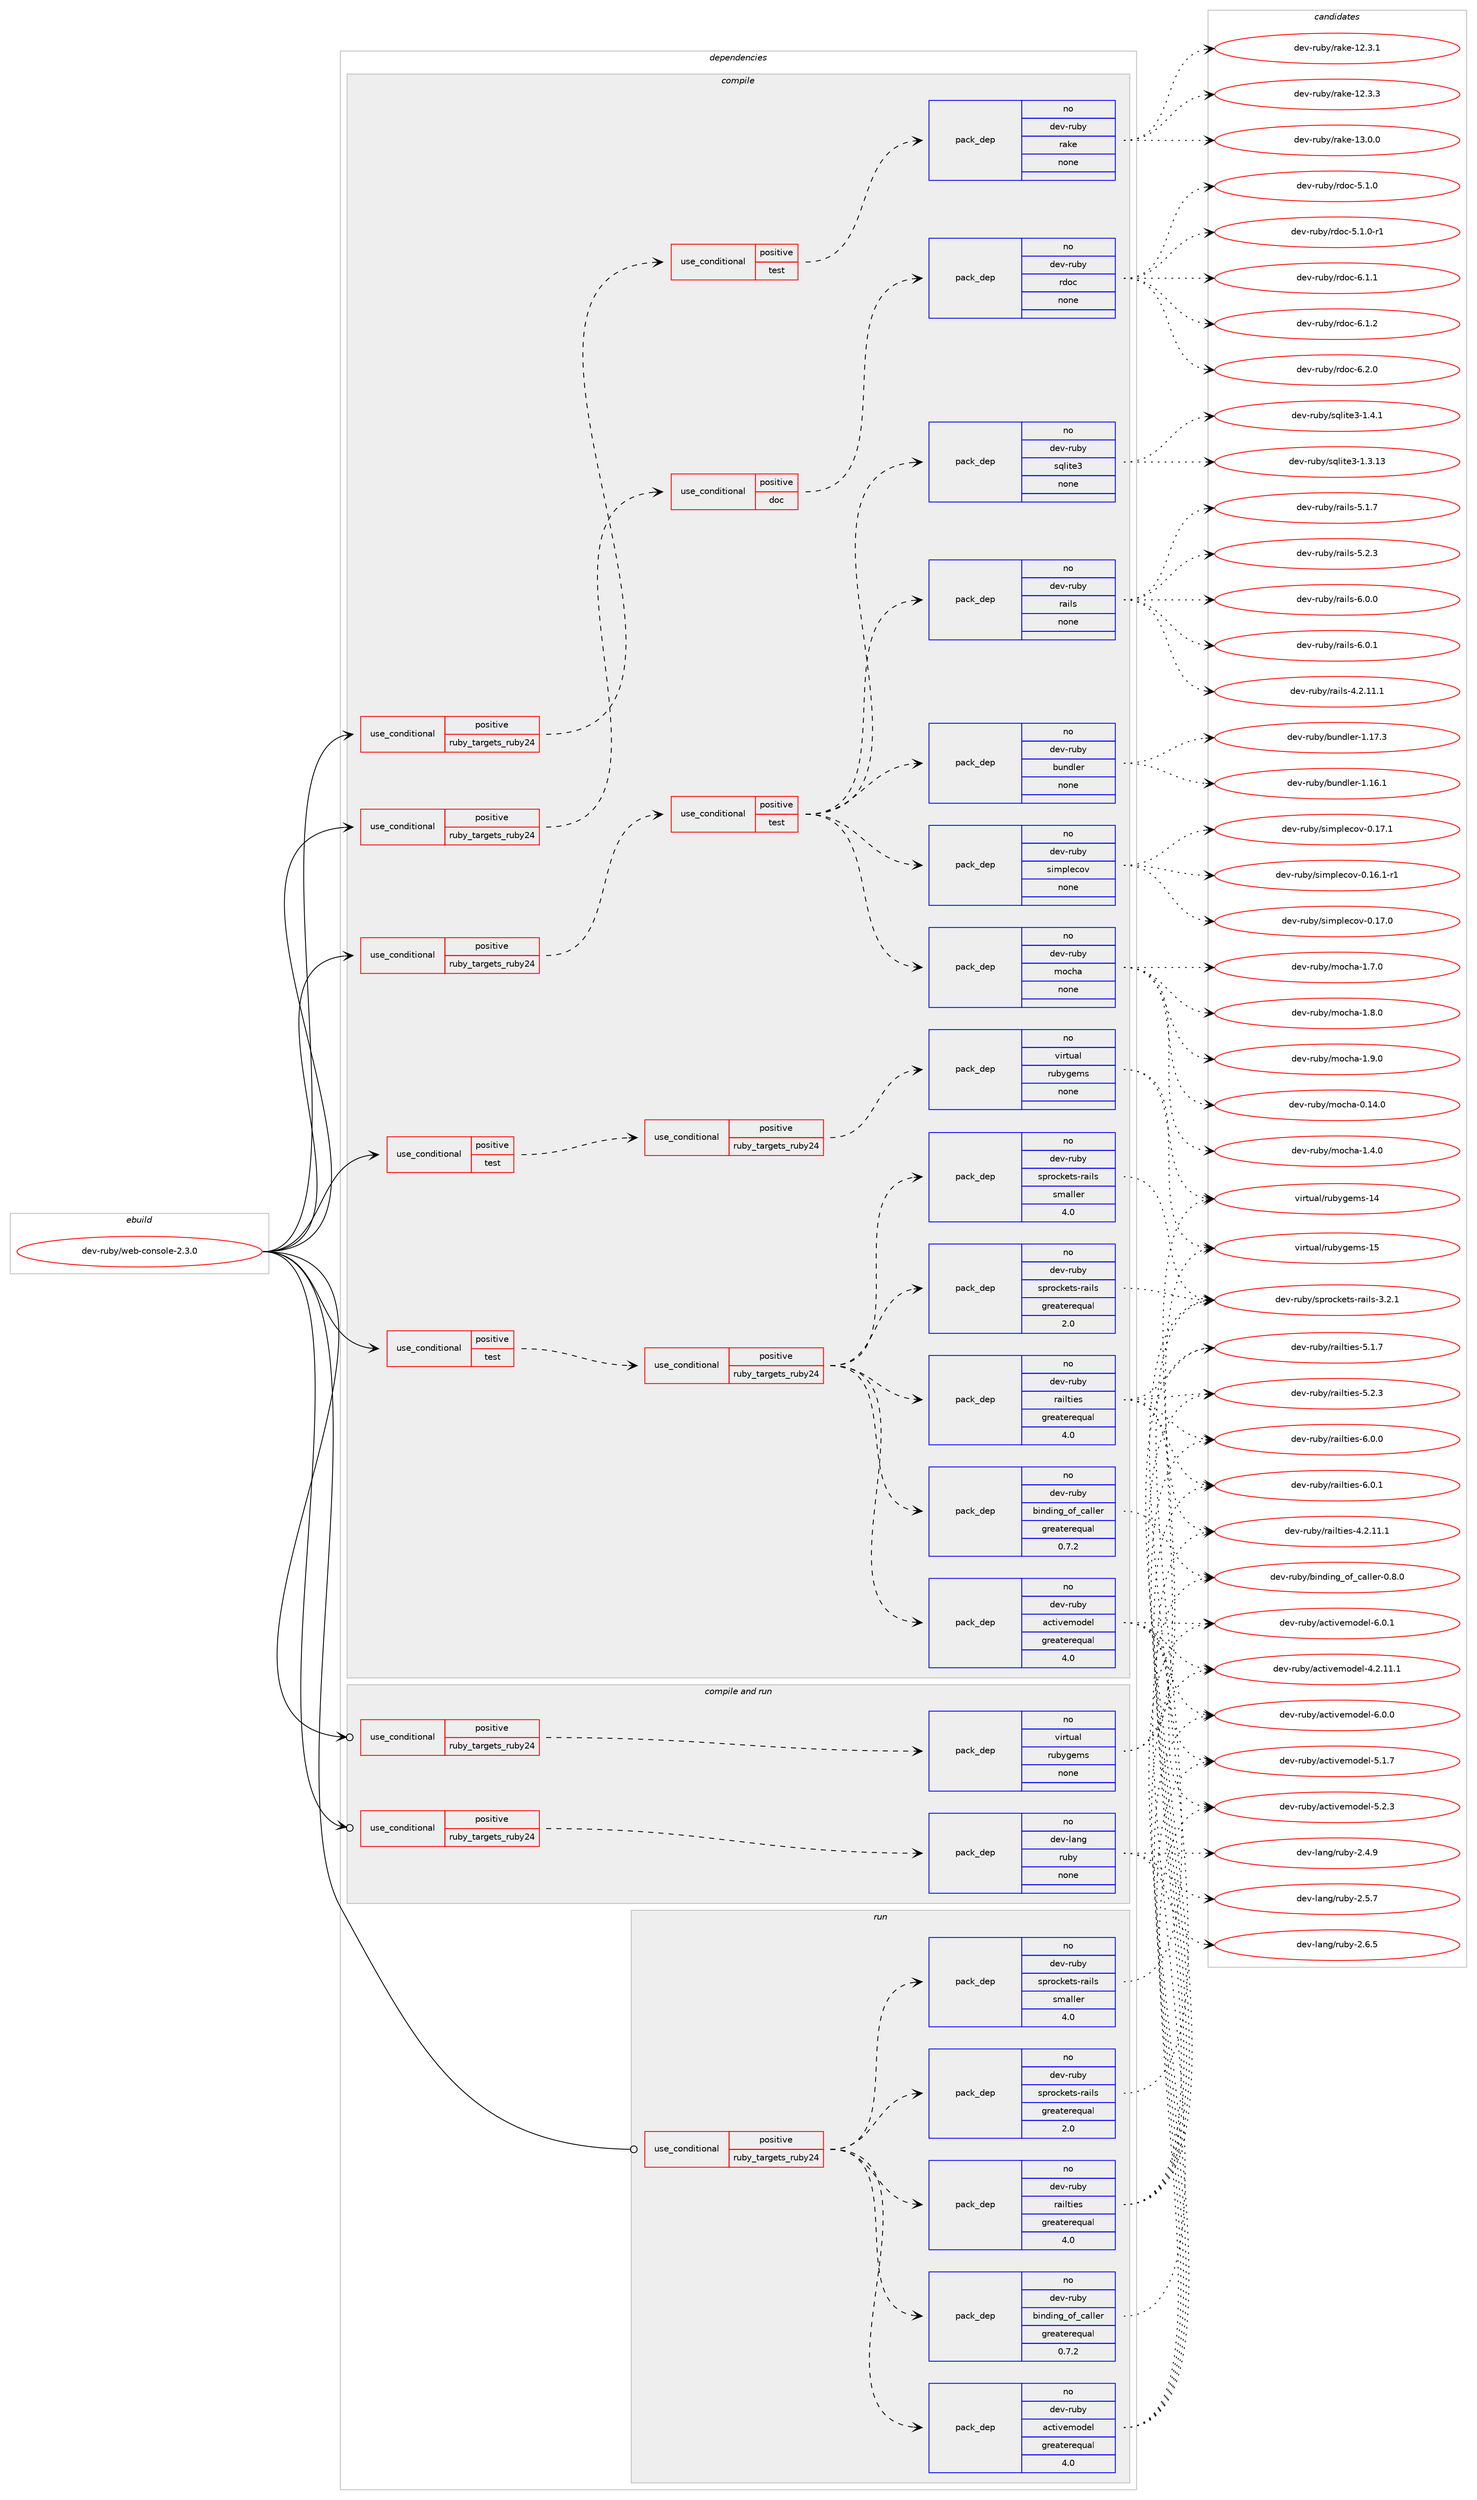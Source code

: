 digraph prolog {

# *************
# Graph options
# *************

newrank=true;
concentrate=true;
compound=true;
graph [rankdir=LR,fontname=Helvetica,fontsize=10,ranksep=1.5];#, ranksep=2.5, nodesep=0.2];
edge  [arrowhead=vee];
node  [fontname=Helvetica,fontsize=10];

# **********
# The ebuild
# **********

subgraph cluster_leftcol {
color=gray;
rank=same;
label=<<i>ebuild</i>>;
id [label="dev-ruby/web-console-2.3.0", color=red, width=4, href="../dev-ruby/web-console-2.3.0.svg"];
}

# ****************
# The dependencies
# ****************

subgraph cluster_midcol {
color=gray;
label=<<i>dependencies</i>>;
subgraph cluster_compile {
fillcolor="#eeeeee";
style=filled;
label=<<i>compile</i>>;
subgraph cond180898 {
dependency722211 [label=<<TABLE BORDER="0" CELLBORDER="1" CELLSPACING="0" CELLPADDING="4"><TR><TD ROWSPAN="3" CELLPADDING="10">use_conditional</TD></TR><TR><TD>positive</TD></TR><TR><TD>ruby_targets_ruby24</TD></TR></TABLE>>, shape=none, color=red];
subgraph cond180899 {
dependency722212 [label=<<TABLE BORDER="0" CELLBORDER="1" CELLSPACING="0" CELLPADDING="4"><TR><TD ROWSPAN="3" CELLPADDING="10">use_conditional</TD></TR><TR><TD>positive</TD></TR><TR><TD>doc</TD></TR></TABLE>>, shape=none, color=red];
subgraph pack529267 {
dependency722213 [label=<<TABLE BORDER="0" CELLBORDER="1" CELLSPACING="0" CELLPADDING="4" WIDTH="220"><TR><TD ROWSPAN="6" CELLPADDING="30">pack_dep</TD></TR><TR><TD WIDTH="110">no</TD></TR><TR><TD>dev-ruby</TD></TR><TR><TD>rdoc</TD></TR><TR><TD>none</TD></TR><TR><TD></TD></TR></TABLE>>, shape=none, color=blue];
}
dependency722212:e -> dependency722213:w [weight=20,style="dashed",arrowhead="vee"];
}
dependency722211:e -> dependency722212:w [weight=20,style="dashed",arrowhead="vee"];
}
id:e -> dependency722211:w [weight=20,style="solid",arrowhead="vee"];
subgraph cond180900 {
dependency722214 [label=<<TABLE BORDER="0" CELLBORDER="1" CELLSPACING="0" CELLPADDING="4"><TR><TD ROWSPAN="3" CELLPADDING="10">use_conditional</TD></TR><TR><TD>positive</TD></TR><TR><TD>ruby_targets_ruby24</TD></TR></TABLE>>, shape=none, color=red];
subgraph cond180901 {
dependency722215 [label=<<TABLE BORDER="0" CELLBORDER="1" CELLSPACING="0" CELLPADDING="4"><TR><TD ROWSPAN="3" CELLPADDING="10">use_conditional</TD></TR><TR><TD>positive</TD></TR><TR><TD>test</TD></TR></TABLE>>, shape=none, color=red];
subgraph pack529268 {
dependency722216 [label=<<TABLE BORDER="0" CELLBORDER="1" CELLSPACING="0" CELLPADDING="4" WIDTH="220"><TR><TD ROWSPAN="6" CELLPADDING="30">pack_dep</TD></TR><TR><TD WIDTH="110">no</TD></TR><TR><TD>dev-ruby</TD></TR><TR><TD>bundler</TD></TR><TR><TD>none</TD></TR><TR><TD></TD></TR></TABLE>>, shape=none, color=blue];
}
dependency722215:e -> dependency722216:w [weight=20,style="dashed",arrowhead="vee"];
subgraph pack529269 {
dependency722217 [label=<<TABLE BORDER="0" CELLBORDER="1" CELLSPACING="0" CELLPADDING="4" WIDTH="220"><TR><TD ROWSPAN="6" CELLPADDING="30">pack_dep</TD></TR><TR><TD WIDTH="110">no</TD></TR><TR><TD>dev-ruby</TD></TR><TR><TD>rails</TD></TR><TR><TD>none</TD></TR><TR><TD></TD></TR></TABLE>>, shape=none, color=blue];
}
dependency722215:e -> dependency722217:w [weight=20,style="dashed",arrowhead="vee"];
subgraph pack529270 {
dependency722218 [label=<<TABLE BORDER="0" CELLBORDER="1" CELLSPACING="0" CELLPADDING="4" WIDTH="220"><TR><TD ROWSPAN="6" CELLPADDING="30">pack_dep</TD></TR><TR><TD WIDTH="110">no</TD></TR><TR><TD>dev-ruby</TD></TR><TR><TD>sqlite3</TD></TR><TR><TD>none</TD></TR><TR><TD></TD></TR></TABLE>>, shape=none, color=blue];
}
dependency722215:e -> dependency722218:w [weight=20,style="dashed",arrowhead="vee"];
subgraph pack529271 {
dependency722219 [label=<<TABLE BORDER="0" CELLBORDER="1" CELLSPACING="0" CELLPADDING="4" WIDTH="220"><TR><TD ROWSPAN="6" CELLPADDING="30">pack_dep</TD></TR><TR><TD WIDTH="110">no</TD></TR><TR><TD>dev-ruby</TD></TR><TR><TD>mocha</TD></TR><TR><TD>none</TD></TR><TR><TD></TD></TR></TABLE>>, shape=none, color=blue];
}
dependency722215:e -> dependency722219:w [weight=20,style="dashed",arrowhead="vee"];
subgraph pack529272 {
dependency722220 [label=<<TABLE BORDER="0" CELLBORDER="1" CELLSPACING="0" CELLPADDING="4" WIDTH="220"><TR><TD ROWSPAN="6" CELLPADDING="30">pack_dep</TD></TR><TR><TD WIDTH="110">no</TD></TR><TR><TD>dev-ruby</TD></TR><TR><TD>simplecov</TD></TR><TR><TD>none</TD></TR><TR><TD></TD></TR></TABLE>>, shape=none, color=blue];
}
dependency722215:e -> dependency722220:w [weight=20,style="dashed",arrowhead="vee"];
}
dependency722214:e -> dependency722215:w [weight=20,style="dashed",arrowhead="vee"];
}
id:e -> dependency722214:w [weight=20,style="solid",arrowhead="vee"];
subgraph cond180902 {
dependency722221 [label=<<TABLE BORDER="0" CELLBORDER="1" CELLSPACING="0" CELLPADDING="4"><TR><TD ROWSPAN="3" CELLPADDING="10">use_conditional</TD></TR><TR><TD>positive</TD></TR><TR><TD>ruby_targets_ruby24</TD></TR></TABLE>>, shape=none, color=red];
subgraph cond180903 {
dependency722222 [label=<<TABLE BORDER="0" CELLBORDER="1" CELLSPACING="0" CELLPADDING="4"><TR><TD ROWSPAN="3" CELLPADDING="10">use_conditional</TD></TR><TR><TD>positive</TD></TR><TR><TD>test</TD></TR></TABLE>>, shape=none, color=red];
subgraph pack529273 {
dependency722223 [label=<<TABLE BORDER="0" CELLBORDER="1" CELLSPACING="0" CELLPADDING="4" WIDTH="220"><TR><TD ROWSPAN="6" CELLPADDING="30">pack_dep</TD></TR><TR><TD WIDTH="110">no</TD></TR><TR><TD>dev-ruby</TD></TR><TR><TD>rake</TD></TR><TR><TD>none</TD></TR><TR><TD></TD></TR></TABLE>>, shape=none, color=blue];
}
dependency722222:e -> dependency722223:w [weight=20,style="dashed",arrowhead="vee"];
}
dependency722221:e -> dependency722222:w [weight=20,style="dashed",arrowhead="vee"];
}
id:e -> dependency722221:w [weight=20,style="solid",arrowhead="vee"];
subgraph cond180904 {
dependency722224 [label=<<TABLE BORDER="0" CELLBORDER="1" CELLSPACING="0" CELLPADDING="4"><TR><TD ROWSPAN="3" CELLPADDING="10">use_conditional</TD></TR><TR><TD>positive</TD></TR><TR><TD>test</TD></TR></TABLE>>, shape=none, color=red];
subgraph cond180905 {
dependency722225 [label=<<TABLE BORDER="0" CELLBORDER="1" CELLSPACING="0" CELLPADDING="4"><TR><TD ROWSPAN="3" CELLPADDING="10">use_conditional</TD></TR><TR><TD>positive</TD></TR><TR><TD>ruby_targets_ruby24</TD></TR></TABLE>>, shape=none, color=red];
subgraph pack529274 {
dependency722226 [label=<<TABLE BORDER="0" CELLBORDER="1" CELLSPACING="0" CELLPADDING="4" WIDTH="220"><TR><TD ROWSPAN="6" CELLPADDING="30">pack_dep</TD></TR><TR><TD WIDTH="110">no</TD></TR><TR><TD>dev-ruby</TD></TR><TR><TD>activemodel</TD></TR><TR><TD>greaterequal</TD></TR><TR><TD>4.0</TD></TR></TABLE>>, shape=none, color=blue];
}
dependency722225:e -> dependency722226:w [weight=20,style="dashed",arrowhead="vee"];
subgraph pack529275 {
dependency722227 [label=<<TABLE BORDER="0" CELLBORDER="1" CELLSPACING="0" CELLPADDING="4" WIDTH="220"><TR><TD ROWSPAN="6" CELLPADDING="30">pack_dep</TD></TR><TR><TD WIDTH="110">no</TD></TR><TR><TD>dev-ruby</TD></TR><TR><TD>binding_of_caller</TD></TR><TR><TD>greaterequal</TD></TR><TR><TD>0.7.2</TD></TR></TABLE>>, shape=none, color=blue];
}
dependency722225:e -> dependency722227:w [weight=20,style="dashed",arrowhead="vee"];
subgraph pack529276 {
dependency722228 [label=<<TABLE BORDER="0" CELLBORDER="1" CELLSPACING="0" CELLPADDING="4" WIDTH="220"><TR><TD ROWSPAN="6" CELLPADDING="30">pack_dep</TD></TR><TR><TD WIDTH="110">no</TD></TR><TR><TD>dev-ruby</TD></TR><TR><TD>railties</TD></TR><TR><TD>greaterequal</TD></TR><TR><TD>4.0</TD></TR></TABLE>>, shape=none, color=blue];
}
dependency722225:e -> dependency722228:w [weight=20,style="dashed",arrowhead="vee"];
subgraph pack529277 {
dependency722229 [label=<<TABLE BORDER="0" CELLBORDER="1" CELLSPACING="0" CELLPADDING="4" WIDTH="220"><TR><TD ROWSPAN="6" CELLPADDING="30">pack_dep</TD></TR><TR><TD WIDTH="110">no</TD></TR><TR><TD>dev-ruby</TD></TR><TR><TD>sprockets-rails</TD></TR><TR><TD>greaterequal</TD></TR><TR><TD>2.0</TD></TR></TABLE>>, shape=none, color=blue];
}
dependency722225:e -> dependency722229:w [weight=20,style="dashed",arrowhead="vee"];
subgraph pack529278 {
dependency722230 [label=<<TABLE BORDER="0" CELLBORDER="1" CELLSPACING="0" CELLPADDING="4" WIDTH="220"><TR><TD ROWSPAN="6" CELLPADDING="30">pack_dep</TD></TR><TR><TD WIDTH="110">no</TD></TR><TR><TD>dev-ruby</TD></TR><TR><TD>sprockets-rails</TD></TR><TR><TD>smaller</TD></TR><TR><TD>4.0</TD></TR></TABLE>>, shape=none, color=blue];
}
dependency722225:e -> dependency722230:w [weight=20,style="dashed",arrowhead="vee"];
}
dependency722224:e -> dependency722225:w [weight=20,style="dashed",arrowhead="vee"];
}
id:e -> dependency722224:w [weight=20,style="solid",arrowhead="vee"];
subgraph cond180906 {
dependency722231 [label=<<TABLE BORDER="0" CELLBORDER="1" CELLSPACING="0" CELLPADDING="4"><TR><TD ROWSPAN="3" CELLPADDING="10">use_conditional</TD></TR><TR><TD>positive</TD></TR><TR><TD>test</TD></TR></TABLE>>, shape=none, color=red];
subgraph cond180907 {
dependency722232 [label=<<TABLE BORDER="0" CELLBORDER="1" CELLSPACING="0" CELLPADDING="4"><TR><TD ROWSPAN="3" CELLPADDING="10">use_conditional</TD></TR><TR><TD>positive</TD></TR><TR><TD>ruby_targets_ruby24</TD></TR></TABLE>>, shape=none, color=red];
subgraph pack529279 {
dependency722233 [label=<<TABLE BORDER="0" CELLBORDER="1" CELLSPACING="0" CELLPADDING="4" WIDTH="220"><TR><TD ROWSPAN="6" CELLPADDING="30">pack_dep</TD></TR><TR><TD WIDTH="110">no</TD></TR><TR><TD>virtual</TD></TR><TR><TD>rubygems</TD></TR><TR><TD>none</TD></TR><TR><TD></TD></TR></TABLE>>, shape=none, color=blue];
}
dependency722232:e -> dependency722233:w [weight=20,style="dashed",arrowhead="vee"];
}
dependency722231:e -> dependency722232:w [weight=20,style="dashed",arrowhead="vee"];
}
id:e -> dependency722231:w [weight=20,style="solid",arrowhead="vee"];
}
subgraph cluster_compileandrun {
fillcolor="#eeeeee";
style=filled;
label=<<i>compile and run</i>>;
subgraph cond180908 {
dependency722234 [label=<<TABLE BORDER="0" CELLBORDER="1" CELLSPACING="0" CELLPADDING="4"><TR><TD ROWSPAN="3" CELLPADDING="10">use_conditional</TD></TR><TR><TD>positive</TD></TR><TR><TD>ruby_targets_ruby24</TD></TR></TABLE>>, shape=none, color=red];
subgraph pack529280 {
dependency722235 [label=<<TABLE BORDER="0" CELLBORDER="1" CELLSPACING="0" CELLPADDING="4" WIDTH="220"><TR><TD ROWSPAN="6" CELLPADDING="30">pack_dep</TD></TR><TR><TD WIDTH="110">no</TD></TR><TR><TD>dev-lang</TD></TR><TR><TD>ruby</TD></TR><TR><TD>none</TD></TR><TR><TD></TD></TR></TABLE>>, shape=none, color=blue];
}
dependency722234:e -> dependency722235:w [weight=20,style="dashed",arrowhead="vee"];
}
id:e -> dependency722234:w [weight=20,style="solid",arrowhead="odotvee"];
subgraph cond180909 {
dependency722236 [label=<<TABLE BORDER="0" CELLBORDER="1" CELLSPACING="0" CELLPADDING="4"><TR><TD ROWSPAN="3" CELLPADDING="10">use_conditional</TD></TR><TR><TD>positive</TD></TR><TR><TD>ruby_targets_ruby24</TD></TR></TABLE>>, shape=none, color=red];
subgraph pack529281 {
dependency722237 [label=<<TABLE BORDER="0" CELLBORDER="1" CELLSPACING="0" CELLPADDING="4" WIDTH="220"><TR><TD ROWSPAN="6" CELLPADDING="30">pack_dep</TD></TR><TR><TD WIDTH="110">no</TD></TR><TR><TD>virtual</TD></TR><TR><TD>rubygems</TD></TR><TR><TD>none</TD></TR><TR><TD></TD></TR></TABLE>>, shape=none, color=blue];
}
dependency722236:e -> dependency722237:w [weight=20,style="dashed",arrowhead="vee"];
}
id:e -> dependency722236:w [weight=20,style="solid",arrowhead="odotvee"];
}
subgraph cluster_run {
fillcolor="#eeeeee";
style=filled;
label=<<i>run</i>>;
subgraph cond180910 {
dependency722238 [label=<<TABLE BORDER="0" CELLBORDER="1" CELLSPACING="0" CELLPADDING="4"><TR><TD ROWSPAN="3" CELLPADDING="10">use_conditional</TD></TR><TR><TD>positive</TD></TR><TR><TD>ruby_targets_ruby24</TD></TR></TABLE>>, shape=none, color=red];
subgraph pack529282 {
dependency722239 [label=<<TABLE BORDER="0" CELLBORDER="1" CELLSPACING="0" CELLPADDING="4" WIDTH="220"><TR><TD ROWSPAN="6" CELLPADDING="30">pack_dep</TD></TR><TR><TD WIDTH="110">no</TD></TR><TR><TD>dev-ruby</TD></TR><TR><TD>activemodel</TD></TR><TR><TD>greaterequal</TD></TR><TR><TD>4.0</TD></TR></TABLE>>, shape=none, color=blue];
}
dependency722238:e -> dependency722239:w [weight=20,style="dashed",arrowhead="vee"];
subgraph pack529283 {
dependency722240 [label=<<TABLE BORDER="0" CELLBORDER="1" CELLSPACING="0" CELLPADDING="4" WIDTH="220"><TR><TD ROWSPAN="6" CELLPADDING="30">pack_dep</TD></TR><TR><TD WIDTH="110">no</TD></TR><TR><TD>dev-ruby</TD></TR><TR><TD>binding_of_caller</TD></TR><TR><TD>greaterequal</TD></TR><TR><TD>0.7.2</TD></TR></TABLE>>, shape=none, color=blue];
}
dependency722238:e -> dependency722240:w [weight=20,style="dashed",arrowhead="vee"];
subgraph pack529284 {
dependency722241 [label=<<TABLE BORDER="0" CELLBORDER="1" CELLSPACING="0" CELLPADDING="4" WIDTH="220"><TR><TD ROWSPAN="6" CELLPADDING="30">pack_dep</TD></TR><TR><TD WIDTH="110">no</TD></TR><TR><TD>dev-ruby</TD></TR><TR><TD>railties</TD></TR><TR><TD>greaterequal</TD></TR><TR><TD>4.0</TD></TR></TABLE>>, shape=none, color=blue];
}
dependency722238:e -> dependency722241:w [weight=20,style="dashed",arrowhead="vee"];
subgraph pack529285 {
dependency722242 [label=<<TABLE BORDER="0" CELLBORDER="1" CELLSPACING="0" CELLPADDING="4" WIDTH="220"><TR><TD ROWSPAN="6" CELLPADDING="30">pack_dep</TD></TR><TR><TD WIDTH="110">no</TD></TR><TR><TD>dev-ruby</TD></TR><TR><TD>sprockets-rails</TD></TR><TR><TD>greaterequal</TD></TR><TR><TD>2.0</TD></TR></TABLE>>, shape=none, color=blue];
}
dependency722238:e -> dependency722242:w [weight=20,style="dashed",arrowhead="vee"];
subgraph pack529286 {
dependency722243 [label=<<TABLE BORDER="0" CELLBORDER="1" CELLSPACING="0" CELLPADDING="4" WIDTH="220"><TR><TD ROWSPAN="6" CELLPADDING="30">pack_dep</TD></TR><TR><TD WIDTH="110">no</TD></TR><TR><TD>dev-ruby</TD></TR><TR><TD>sprockets-rails</TD></TR><TR><TD>smaller</TD></TR><TR><TD>4.0</TD></TR></TABLE>>, shape=none, color=blue];
}
dependency722238:e -> dependency722243:w [weight=20,style="dashed",arrowhead="vee"];
}
id:e -> dependency722238:w [weight=20,style="solid",arrowhead="odot"];
}
}

# **************
# The candidates
# **************

subgraph cluster_choices {
rank=same;
color=gray;
label=<<i>candidates</i>>;

subgraph choice529267 {
color=black;
nodesep=1;
choice10010111845114117981214711410011199455346494648 [label="dev-ruby/rdoc-5.1.0", color=red, width=4,href="../dev-ruby/rdoc-5.1.0.svg"];
choice100101118451141179812147114100111994553464946484511449 [label="dev-ruby/rdoc-5.1.0-r1", color=red, width=4,href="../dev-ruby/rdoc-5.1.0-r1.svg"];
choice10010111845114117981214711410011199455446494649 [label="dev-ruby/rdoc-6.1.1", color=red, width=4,href="../dev-ruby/rdoc-6.1.1.svg"];
choice10010111845114117981214711410011199455446494650 [label="dev-ruby/rdoc-6.1.2", color=red, width=4,href="../dev-ruby/rdoc-6.1.2.svg"];
choice10010111845114117981214711410011199455446504648 [label="dev-ruby/rdoc-6.2.0", color=red, width=4,href="../dev-ruby/rdoc-6.2.0.svg"];
dependency722213:e -> choice10010111845114117981214711410011199455346494648:w [style=dotted,weight="100"];
dependency722213:e -> choice100101118451141179812147114100111994553464946484511449:w [style=dotted,weight="100"];
dependency722213:e -> choice10010111845114117981214711410011199455446494649:w [style=dotted,weight="100"];
dependency722213:e -> choice10010111845114117981214711410011199455446494650:w [style=dotted,weight="100"];
dependency722213:e -> choice10010111845114117981214711410011199455446504648:w [style=dotted,weight="100"];
}
subgraph choice529268 {
color=black;
nodesep=1;
choice1001011184511411798121479811711010010810111445494649544649 [label="dev-ruby/bundler-1.16.1", color=red, width=4,href="../dev-ruby/bundler-1.16.1.svg"];
choice1001011184511411798121479811711010010810111445494649554651 [label="dev-ruby/bundler-1.17.3", color=red, width=4,href="../dev-ruby/bundler-1.17.3.svg"];
dependency722216:e -> choice1001011184511411798121479811711010010810111445494649544649:w [style=dotted,weight="100"];
dependency722216:e -> choice1001011184511411798121479811711010010810111445494649554651:w [style=dotted,weight="100"];
}
subgraph choice529269 {
color=black;
nodesep=1;
choice10010111845114117981214711497105108115455246504649494649 [label="dev-ruby/rails-4.2.11.1", color=red, width=4,href="../dev-ruby/rails-4.2.11.1.svg"];
choice10010111845114117981214711497105108115455346494655 [label="dev-ruby/rails-5.1.7", color=red, width=4,href="../dev-ruby/rails-5.1.7.svg"];
choice10010111845114117981214711497105108115455346504651 [label="dev-ruby/rails-5.2.3", color=red, width=4,href="../dev-ruby/rails-5.2.3.svg"];
choice10010111845114117981214711497105108115455446484648 [label="dev-ruby/rails-6.0.0", color=red, width=4,href="../dev-ruby/rails-6.0.0.svg"];
choice10010111845114117981214711497105108115455446484649 [label="dev-ruby/rails-6.0.1", color=red, width=4,href="../dev-ruby/rails-6.0.1.svg"];
dependency722217:e -> choice10010111845114117981214711497105108115455246504649494649:w [style=dotted,weight="100"];
dependency722217:e -> choice10010111845114117981214711497105108115455346494655:w [style=dotted,weight="100"];
dependency722217:e -> choice10010111845114117981214711497105108115455346504651:w [style=dotted,weight="100"];
dependency722217:e -> choice10010111845114117981214711497105108115455446484648:w [style=dotted,weight="100"];
dependency722217:e -> choice10010111845114117981214711497105108115455446484649:w [style=dotted,weight="100"];
}
subgraph choice529270 {
color=black;
nodesep=1;
choice1001011184511411798121471151131081051161015145494651464951 [label="dev-ruby/sqlite3-1.3.13", color=red, width=4,href="../dev-ruby/sqlite3-1.3.13.svg"];
choice10010111845114117981214711511310810511610151454946524649 [label="dev-ruby/sqlite3-1.4.1", color=red, width=4,href="../dev-ruby/sqlite3-1.4.1.svg"];
dependency722218:e -> choice1001011184511411798121471151131081051161015145494651464951:w [style=dotted,weight="100"];
dependency722218:e -> choice10010111845114117981214711511310810511610151454946524649:w [style=dotted,weight="100"];
}
subgraph choice529271 {
color=black;
nodesep=1;
choice100101118451141179812147109111991049745484649524648 [label="dev-ruby/mocha-0.14.0", color=red, width=4,href="../dev-ruby/mocha-0.14.0.svg"];
choice1001011184511411798121471091119910497454946524648 [label="dev-ruby/mocha-1.4.0", color=red, width=4,href="../dev-ruby/mocha-1.4.0.svg"];
choice1001011184511411798121471091119910497454946554648 [label="dev-ruby/mocha-1.7.0", color=red, width=4,href="../dev-ruby/mocha-1.7.0.svg"];
choice1001011184511411798121471091119910497454946564648 [label="dev-ruby/mocha-1.8.0", color=red, width=4,href="../dev-ruby/mocha-1.8.0.svg"];
choice1001011184511411798121471091119910497454946574648 [label="dev-ruby/mocha-1.9.0", color=red, width=4,href="../dev-ruby/mocha-1.9.0.svg"];
dependency722219:e -> choice100101118451141179812147109111991049745484649524648:w [style=dotted,weight="100"];
dependency722219:e -> choice1001011184511411798121471091119910497454946524648:w [style=dotted,weight="100"];
dependency722219:e -> choice1001011184511411798121471091119910497454946554648:w [style=dotted,weight="100"];
dependency722219:e -> choice1001011184511411798121471091119910497454946564648:w [style=dotted,weight="100"];
dependency722219:e -> choice1001011184511411798121471091119910497454946574648:w [style=dotted,weight="100"];
}
subgraph choice529272 {
color=black;
nodesep=1;
choice10010111845114117981214711510510911210810199111118454846495446494511449 [label="dev-ruby/simplecov-0.16.1-r1", color=red, width=4,href="../dev-ruby/simplecov-0.16.1-r1.svg"];
choice1001011184511411798121471151051091121081019911111845484649554648 [label="dev-ruby/simplecov-0.17.0", color=red, width=4,href="../dev-ruby/simplecov-0.17.0.svg"];
choice1001011184511411798121471151051091121081019911111845484649554649 [label="dev-ruby/simplecov-0.17.1", color=red, width=4,href="../dev-ruby/simplecov-0.17.1.svg"];
dependency722220:e -> choice10010111845114117981214711510510911210810199111118454846495446494511449:w [style=dotted,weight="100"];
dependency722220:e -> choice1001011184511411798121471151051091121081019911111845484649554648:w [style=dotted,weight="100"];
dependency722220:e -> choice1001011184511411798121471151051091121081019911111845484649554649:w [style=dotted,weight="100"];
}
subgraph choice529273 {
color=black;
nodesep=1;
choice1001011184511411798121471149710710145495046514649 [label="dev-ruby/rake-12.3.1", color=red, width=4,href="../dev-ruby/rake-12.3.1.svg"];
choice1001011184511411798121471149710710145495046514651 [label="dev-ruby/rake-12.3.3", color=red, width=4,href="../dev-ruby/rake-12.3.3.svg"];
choice1001011184511411798121471149710710145495146484648 [label="dev-ruby/rake-13.0.0", color=red, width=4,href="../dev-ruby/rake-13.0.0.svg"];
dependency722223:e -> choice1001011184511411798121471149710710145495046514649:w [style=dotted,weight="100"];
dependency722223:e -> choice1001011184511411798121471149710710145495046514651:w [style=dotted,weight="100"];
dependency722223:e -> choice1001011184511411798121471149710710145495146484648:w [style=dotted,weight="100"];
}
subgraph choice529274 {
color=black;
nodesep=1;
choice1001011184511411798121479799116105118101109111100101108455246504649494649 [label="dev-ruby/activemodel-4.2.11.1", color=red, width=4,href="../dev-ruby/activemodel-4.2.11.1.svg"];
choice1001011184511411798121479799116105118101109111100101108455346494655 [label="dev-ruby/activemodel-5.1.7", color=red, width=4,href="../dev-ruby/activemodel-5.1.7.svg"];
choice1001011184511411798121479799116105118101109111100101108455346504651 [label="dev-ruby/activemodel-5.2.3", color=red, width=4,href="../dev-ruby/activemodel-5.2.3.svg"];
choice1001011184511411798121479799116105118101109111100101108455446484648 [label="dev-ruby/activemodel-6.0.0", color=red, width=4,href="../dev-ruby/activemodel-6.0.0.svg"];
choice1001011184511411798121479799116105118101109111100101108455446484649 [label="dev-ruby/activemodel-6.0.1", color=red, width=4,href="../dev-ruby/activemodel-6.0.1.svg"];
dependency722226:e -> choice1001011184511411798121479799116105118101109111100101108455246504649494649:w [style=dotted,weight="100"];
dependency722226:e -> choice1001011184511411798121479799116105118101109111100101108455346494655:w [style=dotted,weight="100"];
dependency722226:e -> choice1001011184511411798121479799116105118101109111100101108455346504651:w [style=dotted,weight="100"];
dependency722226:e -> choice1001011184511411798121479799116105118101109111100101108455446484648:w [style=dotted,weight="100"];
dependency722226:e -> choice1001011184511411798121479799116105118101109111100101108455446484649:w [style=dotted,weight="100"];
}
subgraph choice529275 {
color=black;
nodesep=1;
choice1001011184511411798121479810511010010511010395111102959997108108101114454846564648 [label="dev-ruby/binding_of_caller-0.8.0", color=red, width=4,href="../dev-ruby/binding_of_caller-0.8.0.svg"];
dependency722227:e -> choice1001011184511411798121479810511010010511010395111102959997108108101114454846564648:w [style=dotted,weight="100"];
}
subgraph choice529276 {
color=black;
nodesep=1;
choice10010111845114117981214711497105108116105101115455246504649494649 [label="dev-ruby/railties-4.2.11.1", color=red, width=4,href="../dev-ruby/railties-4.2.11.1.svg"];
choice10010111845114117981214711497105108116105101115455346494655 [label="dev-ruby/railties-5.1.7", color=red, width=4,href="../dev-ruby/railties-5.1.7.svg"];
choice10010111845114117981214711497105108116105101115455346504651 [label="dev-ruby/railties-5.2.3", color=red, width=4,href="../dev-ruby/railties-5.2.3.svg"];
choice10010111845114117981214711497105108116105101115455446484648 [label="dev-ruby/railties-6.0.0", color=red, width=4,href="../dev-ruby/railties-6.0.0.svg"];
choice10010111845114117981214711497105108116105101115455446484649 [label="dev-ruby/railties-6.0.1", color=red, width=4,href="../dev-ruby/railties-6.0.1.svg"];
dependency722228:e -> choice10010111845114117981214711497105108116105101115455246504649494649:w [style=dotted,weight="100"];
dependency722228:e -> choice10010111845114117981214711497105108116105101115455346494655:w [style=dotted,weight="100"];
dependency722228:e -> choice10010111845114117981214711497105108116105101115455346504651:w [style=dotted,weight="100"];
dependency722228:e -> choice10010111845114117981214711497105108116105101115455446484648:w [style=dotted,weight="100"];
dependency722228:e -> choice10010111845114117981214711497105108116105101115455446484649:w [style=dotted,weight="100"];
}
subgraph choice529277 {
color=black;
nodesep=1;
choice100101118451141179812147115112114111991071011161154511497105108115455146504649 [label="dev-ruby/sprockets-rails-3.2.1", color=red, width=4,href="../dev-ruby/sprockets-rails-3.2.1.svg"];
dependency722229:e -> choice100101118451141179812147115112114111991071011161154511497105108115455146504649:w [style=dotted,weight="100"];
}
subgraph choice529278 {
color=black;
nodesep=1;
choice100101118451141179812147115112114111991071011161154511497105108115455146504649 [label="dev-ruby/sprockets-rails-3.2.1", color=red, width=4,href="../dev-ruby/sprockets-rails-3.2.1.svg"];
dependency722230:e -> choice100101118451141179812147115112114111991071011161154511497105108115455146504649:w [style=dotted,weight="100"];
}
subgraph choice529279 {
color=black;
nodesep=1;
choice118105114116117971084711411798121103101109115454952 [label="virtual/rubygems-14", color=red, width=4,href="../virtual/rubygems-14.svg"];
choice118105114116117971084711411798121103101109115454953 [label="virtual/rubygems-15", color=red, width=4,href="../virtual/rubygems-15.svg"];
dependency722233:e -> choice118105114116117971084711411798121103101109115454952:w [style=dotted,weight="100"];
dependency722233:e -> choice118105114116117971084711411798121103101109115454953:w [style=dotted,weight="100"];
}
subgraph choice529280 {
color=black;
nodesep=1;
choice10010111845108971101034711411798121455046524657 [label="dev-lang/ruby-2.4.9", color=red, width=4,href="../dev-lang/ruby-2.4.9.svg"];
choice10010111845108971101034711411798121455046534655 [label="dev-lang/ruby-2.5.7", color=red, width=4,href="../dev-lang/ruby-2.5.7.svg"];
choice10010111845108971101034711411798121455046544653 [label="dev-lang/ruby-2.6.5", color=red, width=4,href="../dev-lang/ruby-2.6.5.svg"];
dependency722235:e -> choice10010111845108971101034711411798121455046524657:w [style=dotted,weight="100"];
dependency722235:e -> choice10010111845108971101034711411798121455046534655:w [style=dotted,weight="100"];
dependency722235:e -> choice10010111845108971101034711411798121455046544653:w [style=dotted,weight="100"];
}
subgraph choice529281 {
color=black;
nodesep=1;
choice118105114116117971084711411798121103101109115454952 [label="virtual/rubygems-14", color=red, width=4,href="../virtual/rubygems-14.svg"];
choice118105114116117971084711411798121103101109115454953 [label="virtual/rubygems-15", color=red, width=4,href="../virtual/rubygems-15.svg"];
dependency722237:e -> choice118105114116117971084711411798121103101109115454952:w [style=dotted,weight="100"];
dependency722237:e -> choice118105114116117971084711411798121103101109115454953:w [style=dotted,weight="100"];
}
subgraph choice529282 {
color=black;
nodesep=1;
choice1001011184511411798121479799116105118101109111100101108455246504649494649 [label="dev-ruby/activemodel-4.2.11.1", color=red, width=4,href="../dev-ruby/activemodel-4.2.11.1.svg"];
choice1001011184511411798121479799116105118101109111100101108455346494655 [label="dev-ruby/activemodel-5.1.7", color=red, width=4,href="../dev-ruby/activemodel-5.1.7.svg"];
choice1001011184511411798121479799116105118101109111100101108455346504651 [label="dev-ruby/activemodel-5.2.3", color=red, width=4,href="../dev-ruby/activemodel-5.2.3.svg"];
choice1001011184511411798121479799116105118101109111100101108455446484648 [label="dev-ruby/activemodel-6.0.0", color=red, width=4,href="../dev-ruby/activemodel-6.0.0.svg"];
choice1001011184511411798121479799116105118101109111100101108455446484649 [label="dev-ruby/activemodel-6.0.1", color=red, width=4,href="../dev-ruby/activemodel-6.0.1.svg"];
dependency722239:e -> choice1001011184511411798121479799116105118101109111100101108455246504649494649:w [style=dotted,weight="100"];
dependency722239:e -> choice1001011184511411798121479799116105118101109111100101108455346494655:w [style=dotted,weight="100"];
dependency722239:e -> choice1001011184511411798121479799116105118101109111100101108455346504651:w [style=dotted,weight="100"];
dependency722239:e -> choice1001011184511411798121479799116105118101109111100101108455446484648:w [style=dotted,weight="100"];
dependency722239:e -> choice1001011184511411798121479799116105118101109111100101108455446484649:w [style=dotted,weight="100"];
}
subgraph choice529283 {
color=black;
nodesep=1;
choice1001011184511411798121479810511010010511010395111102959997108108101114454846564648 [label="dev-ruby/binding_of_caller-0.8.0", color=red, width=4,href="../dev-ruby/binding_of_caller-0.8.0.svg"];
dependency722240:e -> choice1001011184511411798121479810511010010511010395111102959997108108101114454846564648:w [style=dotted,weight="100"];
}
subgraph choice529284 {
color=black;
nodesep=1;
choice10010111845114117981214711497105108116105101115455246504649494649 [label="dev-ruby/railties-4.2.11.1", color=red, width=4,href="../dev-ruby/railties-4.2.11.1.svg"];
choice10010111845114117981214711497105108116105101115455346494655 [label="dev-ruby/railties-5.1.7", color=red, width=4,href="../dev-ruby/railties-5.1.7.svg"];
choice10010111845114117981214711497105108116105101115455346504651 [label="dev-ruby/railties-5.2.3", color=red, width=4,href="../dev-ruby/railties-5.2.3.svg"];
choice10010111845114117981214711497105108116105101115455446484648 [label="dev-ruby/railties-6.0.0", color=red, width=4,href="../dev-ruby/railties-6.0.0.svg"];
choice10010111845114117981214711497105108116105101115455446484649 [label="dev-ruby/railties-6.0.1", color=red, width=4,href="../dev-ruby/railties-6.0.1.svg"];
dependency722241:e -> choice10010111845114117981214711497105108116105101115455246504649494649:w [style=dotted,weight="100"];
dependency722241:e -> choice10010111845114117981214711497105108116105101115455346494655:w [style=dotted,weight="100"];
dependency722241:e -> choice10010111845114117981214711497105108116105101115455346504651:w [style=dotted,weight="100"];
dependency722241:e -> choice10010111845114117981214711497105108116105101115455446484648:w [style=dotted,weight="100"];
dependency722241:e -> choice10010111845114117981214711497105108116105101115455446484649:w [style=dotted,weight="100"];
}
subgraph choice529285 {
color=black;
nodesep=1;
choice100101118451141179812147115112114111991071011161154511497105108115455146504649 [label="dev-ruby/sprockets-rails-3.2.1", color=red, width=4,href="../dev-ruby/sprockets-rails-3.2.1.svg"];
dependency722242:e -> choice100101118451141179812147115112114111991071011161154511497105108115455146504649:w [style=dotted,weight="100"];
}
subgraph choice529286 {
color=black;
nodesep=1;
choice100101118451141179812147115112114111991071011161154511497105108115455146504649 [label="dev-ruby/sprockets-rails-3.2.1", color=red, width=4,href="../dev-ruby/sprockets-rails-3.2.1.svg"];
dependency722243:e -> choice100101118451141179812147115112114111991071011161154511497105108115455146504649:w [style=dotted,weight="100"];
}
}

}
